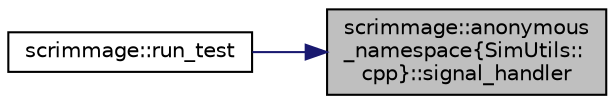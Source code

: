 digraph "scrimmage::anonymous_namespace{SimUtils::cpp}::signal_handler"
{
 // LATEX_PDF_SIZE
  edge [fontname="Helvetica",fontsize="10",labelfontname="Helvetica",labelfontsize="10"];
  node [fontname="Helvetica",fontsize="10",shape=record];
  rankdir="RL";
  Node1 [label="scrimmage::anonymous\l_namespace\{SimUtils::\lcpp\}::signal_handler",height=0.2,width=0.4,color="black", fillcolor="grey75", style="filled", fontcolor="black",tooltip=" "];
  Node1 -> Node2 [dir="back",color="midnightblue",fontsize="10",style="solid",fontname="Helvetica"];
  Node2 [label="scrimmage::run_test",height=0.2,width=0.4,color="black", fillcolor="white", style="filled",URL="$namespacescrimmage.html#a140b8e00faecb98017d438ad4b1a64a1",tooltip=" "];
}
